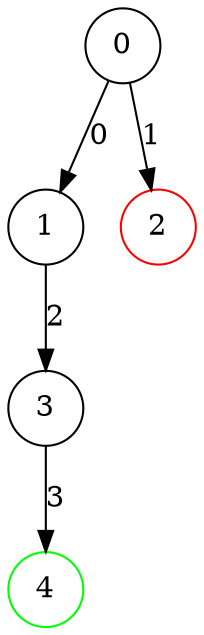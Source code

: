 digraph G {
node [shape=circle];
size="4.0,6.5";
	"0" -> "1" [label="0" pos ="0,0!"];
	"1" -> "3" [label="2"];
node [color="red"];
	"0" -> "2" [label="1"];
node [color="green"];	
	"3" -> "4" [label="3"];

}
